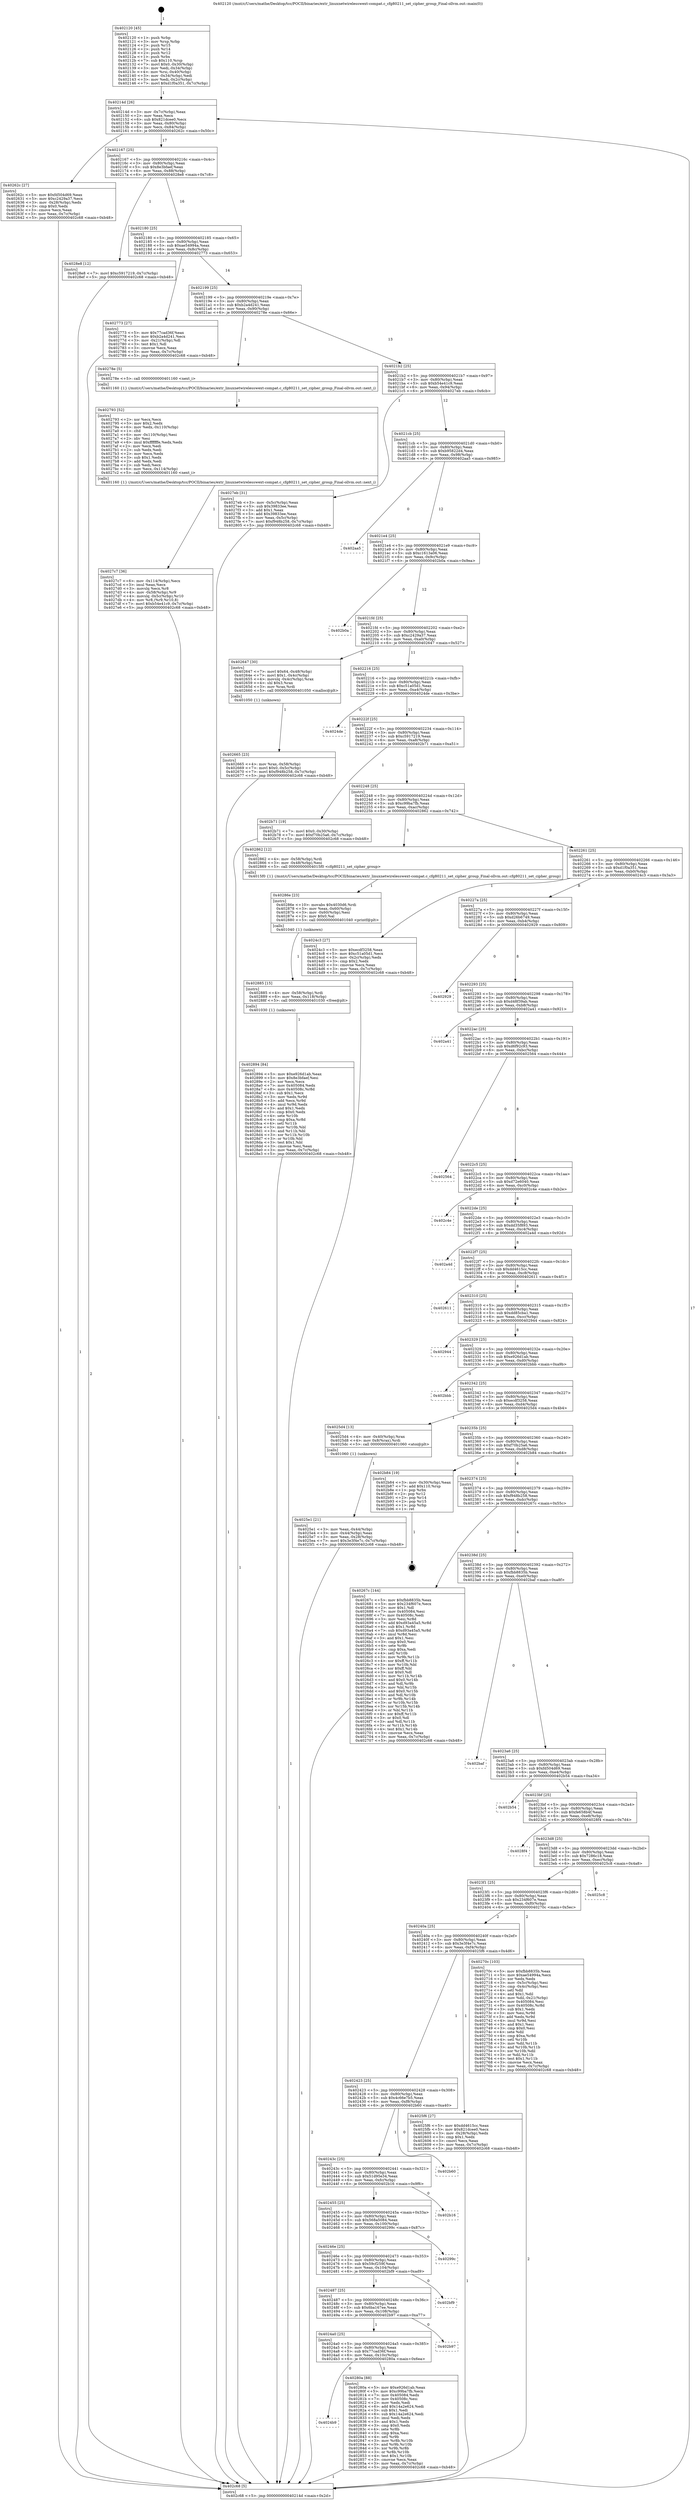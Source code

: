 digraph "0x402120" {
  label = "0x402120 (/mnt/c/Users/mathe/Desktop/tcc/POCII/binaries/extr_linuxnetwirelesswext-compat.c_cfg80211_set_cipher_group_Final-ollvm.out::main(0))"
  labelloc = "t"
  node[shape=record]

  Entry [label="",width=0.3,height=0.3,shape=circle,fillcolor=black,style=filled]
  "0x40214d" [label="{
     0x40214d [26]\l
     | [instrs]\l
     &nbsp;&nbsp;0x40214d \<+3\>: mov -0x7c(%rbp),%eax\l
     &nbsp;&nbsp;0x402150 \<+2\>: mov %eax,%ecx\l
     &nbsp;&nbsp;0x402152 \<+6\>: sub $0x821dcee0,%ecx\l
     &nbsp;&nbsp;0x402158 \<+3\>: mov %eax,-0x80(%rbp)\l
     &nbsp;&nbsp;0x40215b \<+6\>: mov %ecx,-0x84(%rbp)\l
     &nbsp;&nbsp;0x402161 \<+6\>: je 000000000040262c \<main+0x50c\>\l
  }"]
  "0x40262c" [label="{
     0x40262c [27]\l
     | [instrs]\l
     &nbsp;&nbsp;0x40262c \<+5\>: mov $0xfd504d69,%eax\l
     &nbsp;&nbsp;0x402631 \<+5\>: mov $0xc2429a37,%ecx\l
     &nbsp;&nbsp;0x402636 \<+3\>: mov -0x28(%rbp),%edx\l
     &nbsp;&nbsp;0x402639 \<+3\>: cmp $0x0,%edx\l
     &nbsp;&nbsp;0x40263c \<+3\>: cmove %ecx,%eax\l
     &nbsp;&nbsp;0x40263f \<+3\>: mov %eax,-0x7c(%rbp)\l
     &nbsp;&nbsp;0x402642 \<+5\>: jmp 0000000000402c68 \<main+0xb48\>\l
  }"]
  "0x402167" [label="{
     0x402167 [25]\l
     | [instrs]\l
     &nbsp;&nbsp;0x402167 \<+5\>: jmp 000000000040216c \<main+0x4c\>\l
     &nbsp;&nbsp;0x40216c \<+3\>: mov -0x80(%rbp),%eax\l
     &nbsp;&nbsp;0x40216f \<+5\>: sub $0x8e3bfaef,%eax\l
     &nbsp;&nbsp;0x402174 \<+6\>: mov %eax,-0x88(%rbp)\l
     &nbsp;&nbsp;0x40217a \<+6\>: je 00000000004028e8 \<main+0x7c8\>\l
  }"]
  Exit [label="",width=0.3,height=0.3,shape=circle,fillcolor=black,style=filled,peripheries=2]
  "0x4028e8" [label="{
     0x4028e8 [12]\l
     | [instrs]\l
     &nbsp;&nbsp;0x4028e8 \<+7\>: movl $0xc5917219,-0x7c(%rbp)\l
     &nbsp;&nbsp;0x4028ef \<+5\>: jmp 0000000000402c68 \<main+0xb48\>\l
  }"]
  "0x402180" [label="{
     0x402180 [25]\l
     | [instrs]\l
     &nbsp;&nbsp;0x402180 \<+5\>: jmp 0000000000402185 \<main+0x65\>\l
     &nbsp;&nbsp;0x402185 \<+3\>: mov -0x80(%rbp),%eax\l
     &nbsp;&nbsp;0x402188 \<+5\>: sub $0xae54994a,%eax\l
     &nbsp;&nbsp;0x40218d \<+6\>: mov %eax,-0x8c(%rbp)\l
     &nbsp;&nbsp;0x402193 \<+6\>: je 0000000000402773 \<main+0x653\>\l
  }"]
  "0x402894" [label="{
     0x402894 [84]\l
     | [instrs]\l
     &nbsp;&nbsp;0x402894 \<+5\>: mov $0xe926d1ab,%eax\l
     &nbsp;&nbsp;0x402899 \<+5\>: mov $0x8e3bfaef,%esi\l
     &nbsp;&nbsp;0x40289e \<+2\>: xor %ecx,%ecx\l
     &nbsp;&nbsp;0x4028a0 \<+7\>: mov 0x405084,%edx\l
     &nbsp;&nbsp;0x4028a7 \<+8\>: mov 0x40508c,%r8d\l
     &nbsp;&nbsp;0x4028af \<+3\>: sub $0x1,%ecx\l
     &nbsp;&nbsp;0x4028b2 \<+3\>: mov %edx,%r9d\l
     &nbsp;&nbsp;0x4028b5 \<+3\>: add %ecx,%r9d\l
     &nbsp;&nbsp;0x4028b8 \<+4\>: imul %r9d,%edx\l
     &nbsp;&nbsp;0x4028bc \<+3\>: and $0x1,%edx\l
     &nbsp;&nbsp;0x4028bf \<+3\>: cmp $0x0,%edx\l
     &nbsp;&nbsp;0x4028c2 \<+4\>: sete %r10b\l
     &nbsp;&nbsp;0x4028c6 \<+4\>: cmp $0xa,%r8d\l
     &nbsp;&nbsp;0x4028ca \<+4\>: setl %r11b\l
     &nbsp;&nbsp;0x4028ce \<+3\>: mov %r10b,%bl\l
     &nbsp;&nbsp;0x4028d1 \<+3\>: and %r11b,%bl\l
     &nbsp;&nbsp;0x4028d4 \<+3\>: xor %r11b,%r10b\l
     &nbsp;&nbsp;0x4028d7 \<+3\>: or %r10b,%bl\l
     &nbsp;&nbsp;0x4028da \<+3\>: test $0x1,%bl\l
     &nbsp;&nbsp;0x4028dd \<+3\>: cmovne %esi,%eax\l
     &nbsp;&nbsp;0x4028e0 \<+3\>: mov %eax,-0x7c(%rbp)\l
     &nbsp;&nbsp;0x4028e3 \<+5\>: jmp 0000000000402c68 \<main+0xb48\>\l
  }"]
  "0x402773" [label="{
     0x402773 [27]\l
     | [instrs]\l
     &nbsp;&nbsp;0x402773 \<+5\>: mov $0x77cad36f,%eax\l
     &nbsp;&nbsp;0x402778 \<+5\>: mov $0xb2a4d241,%ecx\l
     &nbsp;&nbsp;0x40277d \<+3\>: mov -0x21(%rbp),%dl\l
     &nbsp;&nbsp;0x402780 \<+3\>: test $0x1,%dl\l
     &nbsp;&nbsp;0x402783 \<+3\>: cmovne %ecx,%eax\l
     &nbsp;&nbsp;0x402786 \<+3\>: mov %eax,-0x7c(%rbp)\l
     &nbsp;&nbsp;0x402789 \<+5\>: jmp 0000000000402c68 \<main+0xb48\>\l
  }"]
  "0x402199" [label="{
     0x402199 [25]\l
     | [instrs]\l
     &nbsp;&nbsp;0x402199 \<+5\>: jmp 000000000040219e \<main+0x7e\>\l
     &nbsp;&nbsp;0x40219e \<+3\>: mov -0x80(%rbp),%eax\l
     &nbsp;&nbsp;0x4021a1 \<+5\>: sub $0xb2a4d241,%eax\l
     &nbsp;&nbsp;0x4021a6 \<+6\>: mov %eax,-0x90(%rbp)\l
     &nbsp;&nbsp;0x4021ac \<+6\>: je 000000000040278e \<main+0x66e\>\l
  }"]
  "0x402885" [label="{
     0x402885 [15]\l
     | [instrs]\l
     &nbsp;&nbsp;0x402885 \<+4\>: mov -0x58(%rbp),%rdi\l
     &nbsp;&nbsp;0x402889 \<+6\>: mov %eax,-0x118(%rbp)\l
     &nbsp;&nbsp;0x40288f \<+5\>: call 0000000000401030 \<free@plt\>\l
     | [calls]\l
     &nbsp;&nbsp;0x401030 \{1\} (unknown)\l
  }"]
  "0x40278e" [label="{
     0x40278e [5]\l
     | [instrs]\l
     &nbsp;&nbsp;0x40278e \<+5\>: call 0000000000401160 \<next_i\>\l
     | [calls]\l
     &nbsp;&nbsp;0x401160 \{1\} (/mnt/c/Users/mathe/Desktop/tcc/POCII/binaries/extr_linuxnetwirelesswext-compat.c_cfg80211_set_cipher_group_Final-ollvm.out::next_i)\l
  }"]
  "0x4021b2" [label="{
     0x4021b2 [25]\l
     | [instrs]\l
     &nbsp;&nbsp;0x4021b2 \<+5\>: jmp 00000000004021b7 \<main+0x97\>\l
     &nbsp;&nbsp;0x4021b7 \<+3\>: mov -0x80(%rbp),%eax\l
     &nbsp;&nbsp;0x4021ba \<+5\>: sub $0xb54e41c9,%eax\l
     &nbsp;&nbsp;0x4021bf \<+6\>: mov %eax,-0x94(%rbp)\l
     &nbsp;&nbsp;0x4021c5 \<+6\>: je 00000000004027eb \<main+0x6cb\>\l
  }"]
  "0x40286e" [label="{
     0x40286e [23]\l
     | [instrs]\l
     &nbsp;&nbsp;0x40286e \<+10\>: movabs $0x4030d6,%rdi\l
     &nbsp;&nbsp;0x402878 \<+3\>: mov %eax,-0x60(%rbp)\l
     &nbsp;&nbsp;0x40287b \<+3\>: mov -0x60(%rbp),%esi\l
     &nbsp;&nbsp;0x40287e \<+2\>: mov $0x0,%al\l
     &nbsp;&nbsp;0x402880 \<+5\>: call 0000000000401040 \<printf@plt\>\l
     | [calls]\l
     &nbsp;&nbsp;0x401040 \{1\} (unknown)\l
  }"]
  "0x4027eb" [label="{
     0x4027eb [31]\l
     | [instrs]\l
     &nbsp;&nbsp;0x4027eb \<+3\>: mov -0x5c(%rbp),%eax\l
     &nbsp;&nbsp;0x4027ee \<+5\>: sub $0x39833ee,%eax\l
     &nbsp;&nbsp;0x4027f3 \<+3\>: add $0x1,%eax\l
     &nbsp;&nbsp;0x4027f6 \<+5\>: add $0x39833ee,%eax\l
     &nbsp;&nbsp;0x4027fb \<+3\>: mov %eax,-0x5c(%rbp)\l
     &nbsp;&nbsp;0x4027fe \<+7\>: movl $0xf948b258,-0x7c(%rbp)\l
     &nbsp;&nbsp;0x402805 \<+5\>: jmp 0000000000402c68 \<main+0xb48\>\l
  }"]
  "0x4021cb" [label="{
     0x4021cb [25]\l
     | [instrs]\l
     &nbsp;&nbsp;0x4021cb \<+5\>: jmp 00000000004021d0 \<main+0xb0\>\l
     &nbsp;&nbsp;0x4021d0 \<+3\>: mov -0x80(%rbp),%eax\l
     &nbsp;&nbsp;0x4021d3 \<+5\>: sub $0xb95822d4,%eax\l
     &nbsp;&nbsp;0x4021d8 \<+6\>: mov %eax,-0x98(%rbp)\l
     &nbsp;&nbsp;0x4021de \<+6\>: je 0000000000402aa5 \<main+0x985\>\l
  }"]
  "0x4024b9" [label="{
     0x4024b9\l
  }", style=dashed]
  "0x402aa5" [label="{
     0x402aa5\l
  }", style=dashed]
  "0x4021e4" [label="{
     0x4021e4 [25]\l
     | [instrs]\l
     &nbsp;&nbsp;0x4021e4 \<+5\>: jmp 00000000004021e9 \<main+0xc9\>\l
     &nbsp;&nbsp;0x4021e9 \<+3\>: mov -0x80(%rbp),%eax\l
     &nbsp;&nbsp;0x4021ec \<+5\>: sub $0xc1613a06,%eax\l
     &nbsp;&nbsp;0x4021f1 \<+6\>: mov %eax,-0x9c(%rbp)\l
     &nbsp;&nbsp;0x4021f7 \<+6\>: je 0000000000402b0a \<main+0x9ea\>\l
  }"]
  "0x40280a" [label="{
     0x40280a [88]\l
     | [instrs]\l
     &nbsp;&nbsp;0x40280a \<+5\>: mov $0xe926d1ab,%eax\l
     &nbsp;&nbsp;0x40280f \<+5\>: mov $0xc99ba7fb,%ecx\l
     &nbsp;&nbsp;0x402814 \<+7\>: mov 0x405084,%edx\l
     &nbsp;&nbsp;0x40281b \<+7\>: mov 0x40508c,%esi\l
     &nbsp;&nbsp;0x402822 \<+2\>: mov %edx,%edi\l
     &nbsp;&nbsp;0x402824 \<+6\>: add $0x14a2e624,%edi\l
     &nbsp;&nbsp;0x40282a \<+3\>: sub $0x1,%edi\l
     &nbsp;&nbsp;0x40282d \<+6\>: sub $0x14a2e624,%edi\l
     &nbsp;&nbsp;0x402833 \<+3\>: imul %edi,%edx\l
     &nbsp;&nbsp;0x402836 \<+3\>: and $0x1,%edx\l
     &nbsp;&nbsp;0x402839 \<+3\>: cmp $0x0,%edx\l
     &nbsp;&nbsp;0x40283c \<+4\>: sete %r8b\l
     &nbsp;&nbsp;0x402840 \<+3\>: cmp $0xa,%esi\l
     &nbsp;&nbsp;0x402843 \<+4\>: setl %r9b\l
     &nbsp;&nbsp;0x402847 \<+3\>: mov %r8b,%r10b\l
     &nbsp;&nbsp;0x40284a \<+3\>: and %r9b,%r10b\l
     &nbsp;&nbsp;0x40284d \<+3\>: xor %r9b,%r8b\l
     &nbsp;&nbsp;0x402850 \<+3\>: or %r8b,%r10b\l
     &nbsp;&nbsp;0x402853 \<+4\>: test $0x1,%r10b\l
     &nbsp;&nbsp;0x402857 \<+3\>: cmovne %ecx,%eax\l
     &nbsp;&nbsp;0x40285a \<+3\>: mov %eax,-0x7c(%rbp)\l
     &nbsp;&nbsp;0x40285d \<+5\>: jmp 0000000000402c68 \<main+0xb48\>\l
  }"]
  "0x402b0a" [label="{
     0x402b0a\l
  }", style=dashed]
  "0x4021fd" [label="{
     0x4021fd [25]\l
     | [instrs]\l
     &nbsp;&nbsp;0x4021fd \<+5\>: jmp 0000000000402202 \<main+0xe2\>\l
     &nbsp;&nbsp;0x402202 \<+3\>: mov -0x80(%rbp),%eax\l
     &nbsp;&nbsp;0x402205 \<+5\>: sub $0xc2429a37,%eax\l
     &nbsp;&nbsp;0x40220a \<+6\>: mov %eax,-0xa0(%rbp)\l
     &nbsp;&nbsp;0x402210 \<+6\>: je 0000000000402647 \<main+0x527\>\l
  }"]
  "0x4024a0" [label="{
     0x4024a0 [25]\l
     | [instrs]\l
     &nbsp;&nbsp;0x4024a0 \<+5\>: jmp 00000000004024a5 \<main+0x385\>\l
     &nbsp;&nbsp;0x4024a5 \<+3\>: mov -0x80(%rbp),%eax\l
     &nbsp;&nbsp;0x4024a8 \<+5\>: sub $0x77cad36f,%eax\l
     &nbsp;&nbsp;0x4024ad \<+6\>: mov %eax,-0x10c(%rbp)\l
     &nbsp;&nbsp;0x4024b3 \<+6\>: je 000000000040280a \<main+0x6ea\>\l
  }"]
  "0x402647" [label="{
     0x402647 [30]\l
     | [instrs]\l
     &nbsp;&nbsp;0x402647 \<+7\>: movl $0x64,-0x48(%rbp)\l
     &nbsp;&nbsp;0x40264e \<+7\>: movl $0x1,-0x4c(%rbp)\l
     &nbsp;&nbsp;0x402655 \<+4\>: movslq -0x4c(%rbp),%rax\l
     &nbsp;&nbsp;0x402659 \<+4\>: shl $0x3,%rax\l
     &nbsp;&nbsp;0x40265d \<+3\>: mov %rax,%rdi\l
     &nbsp;&nbsp;0x402660 \<+5\>: call 0000000000401050 \<malloc@plt\>\l
     | [calls]\l
     &nbsp;&nbsp;0x401050 \{1\} (unknown)\l
  }"]
  "0x402216" [label="{
     0x402216 [25]\l
     | [instrs]\l
     &nbsp;&nbsp;0x402216 \<+5\>: jmp 000000000040221b \<main+0xfb\>\l
     &nbsp;&nbsp;0x40221b \<+3\>: mov -0x80(%rbp),%eax\l
     &nbsp;&nbsp;0x40221e \<+5\>: sub $0xc51a05d1,%eax\l
     &nbsp;&nbsp;0x402223 \<+6\>: mov %eax,-0xa4(%rbp)\l
     &nbsp;&nbsp;0x402229 \<+6\>: je 00000000004024de \<main+0x3be\>\l
  }"]
  "0x402b97" [label="{
     0x402b97\l
  }", style=dashed]
  "0x4024de" [label="{
     0x4024de\l
  }", style=dashed]
  "0x40222f" [label="{
     0x40222f [25]\l
     | [instrs]\l
     &nbsp;&nbsp;0x40222f \<+5\>: jmp 0000000000402234 \<main+0x114\>\l
     &nbsp;&nbsp;0x402234 \<+3\>: mov -0x80(%rbp),%eax\l
     &nbsp;&nbsp;0x402237 \<+5\>: sub $0xc5917219,%eax\l
     &nbsp;&nbsp;0x40223c \<+6\>: mov %eax,-0xa8(%rbp)\l
     &nbsp;&nbsp;0x402242 \<+6\>: je 0000000000402b71 \<main+0xa51\>\l
  }"]
  "0x402487" [label="{
     0x402487 [25]\l
     | [instrs]\l
     &nbsp;&nbsp;0x402487 \<+5\>: jmp 000000000040248c \<main+0x36c\>\l
     &nbsp;&nbsp;0x40248c \<+3\>: mov -0x80(%rbp),%eax\l
     &nbsp;&nbsp;0x40248f \<+5\>: sub $0x6ba167ee,%eax\l
     &nbsp;&nbsp;0x402494 \<+6\>: mov %eax,-0x108(%rbp)\l
     &nbsp;&nbsp;0x40249a \<+6\>: je 0000000000402b97 \<main+0xa77\>\l
  }"]
  "0x402b71" [label="{
     0x402b71 [19]\l
     | [instrs]\l
     &nbsp;&nbsp;0x402b71 \<+7\>: movl $0x0,-0x30(%rbp)\l
     &nbsp;&nbsp;0x402b78 \<+7\>: movl $0xf70b25a6,-0x7c(%rbp)\l
     &nbsp;&nbsp;0x402b7f \<+5\>: jmp 0000000000402c68 \<main+0xb48\>\l
  }"]
  "0x402248" [label="{
     0x402248 [25]\l
     | [instrs]\l
     &nbsp;&nbsp;0x402248 \<+5\>: jmp 000000000040224d \<main+0x12d\>\l
     &nbsp;&nbsp;0x40224d \<+3\>: mov -0x80(%rbp),%eax\l
     &nbsp;&nbsp;0x402250 \<+5\>: sub $0xc99ba7fb,%eax\l
     &nbsp;&nbsp;0x402255 \<+6\>: mov %eax,-0xac(%rbp)\l
     &nbsp;&nbsp;0x40225b \<+6\>: je 0000000000402862 \<main+0x742\>\l
  }"]
  "0x402bf9" [label="{
     0x402bf9\l
  }", style=dashed]
  "0x402862" [label="{
     0x402862 [12]\l
     | [instrs]\l
     &nbsp;&nbsp;0x402862 \<+4\>: mov -0x58(%rbp),%rdi\l
     &nbsp;&nbsp;0x402866 \<+3\>: mov -0x48(%rbp),%esi\l
     &nbsp;&nbsp;0x402869 \<+5\>: call 00000000004015f0 \<cfg80211_set_cipher_group\>\l
     | [calls]\l
     &nbsp;&nbsp;0x4015f0 \{1\} (/mnt/c/Users/mathe/Desktop/tcc/POCII/binaries/extr_linuxnetwirelesswext-compat.c_cfg80211_set_cipher_group_Final-ollvm.out::cfg80211_set_cipher_group)\l
  }"]
  "0x402261" [label="{
     0x402261 [25]\l
     | [instrs]\l
     &nbsp;&nbsp;0x402261 \<+5\>: jmp 0000000000402266 \<main+0x146\>\l
     &nbsp;&nbsp;0x402266 \<+3\>: mov -0x80(%rbp),%eax\l
     &nbsp;&nbsp;0x402269 \<+5\>: sub $0xd1f0a351,%eax\l
     &nbsp;&nbsp;0x40226e \<+6\>: mov %eax,-0xb0(%rbp)\l
     &nbsp;&nbsp;0x402274 \<+6\>: je 00000000004024c3 \<main+0x3a3\>\l
  }"]
  "0x40246e" [label="{
     0x40246e [25]\l
     | [instrs]\l
     &nbsp;&nbsp;0x40246e \<+5\>: jmp 0000000000402473 \<main+0x353\>\l
     &nbsp;&nbsp;0x402473 \<+3\>: mov -0x80(%rbp),%eax\l
     &nbsp;&nbsp;0x402476 \<+5\>: sub $0x59cf259f,%eax\l
     &nbsp;&nbsp;0x40247b \<+6\>: mov %eax,-0x104(%rbp)\l
     &nbsp;&nbsp;0x402481 \<+6\>: je 0000000000402bf9 \<main+0xad9\>\l
  }"]
  "0x4024c3" [label="{
     0x4024c3 [27]\l
     | [instrs]\l
     &nbsp;&nbsp;0x4024c3 \<+5\>: mov $0xecdf3258,%eax\l
     &nbsp;&nbsp;0x4024c8 \<+5\>: mov $0xc51a05d1,%ecx\l
     &nbsp;&nbsp;0x4024cd \<+3\>: mov -0x2c(%rbp),%edx\l
     &nbsp;&nbsp;0x4024d0 \<+3\>: cmp $0x2,%edx\l
     &nbsp;&nbsp;0x4024d3 \<+3\>: cmovne %ecx,%eax\l
     &nbsp;&nbsp;0x4024d6 \<+3\>: mov %eax,-0x7c(%rbp)\l
     &nbsp;&nbsp;0x4024d9 \<+5\>: jmp 0000000000402c68 \<main+0xb48\>\l
  }"]
  "0x40227a" [label="{
     0x40227a [25]\l
     | [instrs]\l
     &nbsp;&nbsp;0x40227a \<+5\>: jmp 000000000040227f \<main+0x15f\>\l
     &nbsp;&nbsp;0x40227f \<+3\>: mov -0x80(%rbp),%eax\l
     &nbsp;&nbsp;0x402282 \<+5\>: sub $0xd26b6749,%eax\l
     &nbsp;&nbsp;0x402287 \<+6\>: mov %eax,-0xb4(%rbp)\l
     &nbsp;&nbsp;0x40228d \<+6\>: je 0000000000402929 \<main+0x809\>\l
  }"]
  "0x402c68" [label="{
     0x402c68 [5]\l
     | [instrs]\l
     &nbsp;&nbsp;0x402c68 \<+5\>: jmp 000000000040214d \<main+0x2d\>\l
  }"]
  "0x402120" [label="{
     0x402120 [45]\l
     | [instrs]\l
     &nbsp;&nbsp;0x402120 \<+1\>: push %rbp\l
     &nbsp;&nbsp;0x402121 \<+3\>: mov %rsp,%rbp\l
     &nbsp;&nbsp;0x402124 \<+2\>: push %r15\l
     &nbsp;&nbsp;0x402126 \<+2\>: push %r14\l
     &nbsp;&nbsp;0x402128 \<+2\>: push %r12\l
     &nbsp;&nbsp;0x40212a \<+1\>: push %rbx\l
     &nbsp;&nbsp;0x40212b \<+7\>: sub $0x110,%rsp\l
     &nbsp;&nbsp;0x402132 \<+7\>: movl $0x0,-0x30(%rbp)\l
     &nbsp;&nbsp;0x402139 \<+3\>: mov %edi,-0x34(%rbp)\l
     &nbsp;&nbsp;0x40213c \<+4\>: mov %rsi,-0x40(%rbp)\l
     &nbsp;&nbsp;0x402140 \<+3\>: mov -0x34(%rbp),%edi\l
     &nbsp;&nbsp;0x402143 \<+3\>: mov %edi,-0x2c(%rbp)\l
     &nbsp;&nbsp;0x402146 \<+7\>: movl $0xd1f0a351,-0x7c(%rbp)\l
  }"]
  "0x40299c" [label="{
     0x40299c\l
  }", style=dashed]
  "0x402929" [label="{
     0x402929\l
  }", style=dashed]
  "0x402293" [label="{
     0x402293 [25]\l
     | [instrs]\l
     &nbsp;&nbsp;0x402293 \<+5\>: jmp 0000000000402298 \<main+0x178\>\l
     &nbsp;&nbsp;0x402298 \<+3\>: mov -0x80(%rbp),%eax\l
     &nbsp;&nbsp;0x40229b \<+5\>: sub $0xd48f39ab,%eax\l
     &nbsp;&nbsp;0x4022a0 \<+6\>: mov %eax,-0xb8(%rbp)\l
     &nbsp;&nbsp;0x4022a6 \<+6\>: je 0000000000402a41 \<main+0x921\>\l
  }"]
  "0x402455" [label="{
     0x402455 [25]\l
     | [instrs]\l
     &nbsp;&nbsp;0x402455 \<+5\>: jmp 000000000040245a \<main+0x33a\>\l
     &nbsp;&nbsp;0x40245a \<+3\>: mov -0x80(%rbp),%eax\l
     &nbsp;&nbsp;0x40245d \<+5\>: sub $0x568a5084,%eax\l
     &nbsp;&nbsp;0x402462 \<+6\>: mov %eax,-0x100(%rbp)\l
     &nbsp;&nbsp;0x402468 \<+6\>: je 000000000040299c \<main+0x87c\>\l
  }"]
  "0x402a41" [label="{
     0x402a41\l
  }", style=dashed]
  "0x4022ac" [label="{
     0x4022ac [25]\l
     | [instrs]\l
     &nbsp;&nbsp;0x4022ac \<+5\>: jmp 00000000004022b1 \<main+0x191\>\l
     &nbsp;&nbsp;0x4022b1 \<+3\>: mov -0x80(%rbp),%eax\l
     &nbsp;&nbsp;0x4022b4 \<+5\>: sub $0xd6f92c93,%eax\l
     &nbsp;&nbsp;0x4022b9 \<+6\>: mov %eax,-0xbc(%rbp)\l
     &nbsp;&nbsp;0x4022bf \<+6\>: je 0000000000402564 \<main+0x444\>\l
  }"]
  "0x402b16" [label="{
     0x402b16\l
  }", style=dashed]
  "0x402564" [label="{
     0x402564\l
  }", style=dashed]
  "0x4022c5" [label="{
     0x4022c5 [25]\l
     | [instrs]\l
     &nbsp;&nbsp;0x4022c5 \<+5\>: jmp 00000000004022ca \<main+0x1aa\>\l
     &nbsp;&nbsp;0x4022ca \<+3\>: mov -0x80(%rbp),%eax\l
     &nbsp;&nbsp;0x4022cd \<+5\>: sub $0xd72e6040,%eax\l
     &nbsp;&nbsp;0x4022d2 \<+6\>: mov %eax,-0xc0(%rbp)\l
     &nbsp;&nbsp;0x4022d8 \<+6\>: je 0000000000402c4e \<main+0xb2e\>\l
  }"]
  "0x40243c" [label="{
     0x40243c [25]\l
     | [instrs]\l
     &nbsp;&nbsp;0x40243c \<+5\>: jmp 0000000000402441 \<main+0x321\>\l
     &nbsp;&nbsp;0x402441 \<+3\>: mov -0x80(%rbp),%eax\l
     &nbsp;&nbsp;0x402444 \<+5\>: sub $0x51d95e34,%eax\l
     &nbsp;&nbsp;0x402449 \<+6\>: mov %eax,-0xfc(%rbp)\l
     &nbsp;&nbsp;0x40244f \<+6\>: je 0000000000402b16 \<main+0x9f6\>\l
  }"]
  "0x402c4e" [label="{
     0x402c4e\l
  }", style=dashed]
  "0x4022de" [label="{
     0x4022de [25]\l
     | [instrs]\l
     &nbsp;&nbsp;0x4022de \<+5\>: jmp 00000000004022e3 \<main+0x1c3\>\l
     &nbsp;&nbsp;0x4022e3 \<+3\>: mov -0x80(%rbp),%eax\l
     &nbsp;&nbsp;0x4022e6 \<+5\>: sub $0xdd35f893,%eax\l
     &nbsp;&nbsp;0x4022eb \<+6\>: mov %eax,-0xc4(%rbp)\l
     &nbsp;&nbsp;0x4022f1 \<+6\>: je 0000000000402a4d \<main+0x92d\>\l
  }"]
  "0x402b60" [label="{
     0x402b60\l
  }", style=dashed]
  "0x402a4d" [label="{
     0x402a4d\l
  }", style=dashed]
  "0x4022f7" [label="{
     0x4022f7 [25]\l
     | [instrs]\l
     &nbsp;&nbsp;0x4022f7 \<+5\>: jmp 00000000004022fc \<main+0x1dc\>\l
     &nbsp;&nbsp;0x4022fc \<+3\>: mov -0x80(%rbp),%eax\l
     &nbsp;&nbsp;0x4022ff \<+5\>: sub $0xdd4615cc,%eax\l
     &nbsp;&nbsp;0x402304 \<+6\>: mov %eax,-0xc8(%rbp)\l
     &nbsp;&nbsp;0x40230a \<+6\>: je 0000000000402611 \<main+0x4f1\>\l
  }"]
  "0x4027c7" [label="{
     0x4027c7 [36]\l
     | [instrs]\l
     &nbsp;&nbsp;0x4027c7 \<+6\>: mov -0x114(%rbp),%ecx\l
     &nbsp;&nbsp;0x4027cd \<+3\>: imul %eax,%ecx\l
     &nbsp;&nbsp;0x4027d0 \<+3\>: movslq %ecx,%r8\l
     &nbsp;&nbsp;0x4027d3 \<+4\>: mov -0x58(%rbp),%r9\l
     &nbsp;&nbsp;0x4027d7 \<+4\>: movslq -0x5c(%rbp),%r10\l
     &nbsp;&nbsp;0x4027db \<+4\>: mov %r8,(%r9,%r10,8)\l
     &nbsp;&nbsp;0x4027df \<+7\>: movl $0xb54e41c9,-0x7c(%rbp)\l
     &nbsp;&nbsp;0x4027e6 \<+5\>: jmp 0000000000402c68 \<main+0xb48\>\l
  }"]
  "0x402611" [label="{
     0x402611\l
  }", style=dashed]
  "0x402310" [label="{
     0x402310 [25]\l
     | [instrs]\l
     &nbsp;&nbsp;0x402310 \<+5\>: jmp 0000000000402315 \<main+0x1f5\>\l
     &nbsp;&nbsp;0x402315 \<+3\>: mov -0x80(%rbp),%eax\l
     &nbsp;&nbsp;0x402318 \<+5\>: sub $0xdd85cba1,%eax\l
     &nbsp;&nbsp;0x40231d \<+6\>: mov %eax,-0xcc(%rbp)\l
     &nbsp;&nbsp;0x402323 \<+6\>: je 0000000000402944 \<main+0x824\>\l
  }"]
  "0x402793" [label="{
     0x402793 [52]\l
     | [instrs]\l
     &nbsp;&nbsp;0x402793 \<+2\>: xor %ecx,%ecx\l
     &nbsp;&nbsp;0x402795 \<+5\>: mov $0x2,%edx\l
     &nbsp;&nbsp;0x40279a \<+6\>: mov %edx,-0x110(%rbp)\l
     &nbsp;&nbsp;0x4027a0 \<+1\>: cltd\l
     &nbsp;&nbsp;0x4027a1 \<+6\>: mov -0x110(%rbp),%esi\l
     &nbsp;&nbsp;0x4027a7 \<+2\>: idiv %esi\l
     &nbsp;&nbsp;0x4027a9 \<+6\>: imul $0xfffffffe,%edx,%edx\l
     &nbsp;&nbsp;0x4027af \<+2\>: mov %ecx,%edi\l
     &nbsp;&nbsp;0x4027b1 \<+2\>: sub %edx,%edi\l
     &nbsp;&nbsp;0x4027b3 \<+2\>: mov %ecx,%edx\l
     &nbsp;&nbsp;0x4027b5 \<+3\>: sub $0x1,%edx\l
     &nbsp;&nbsp;0x4027b8 \<+2\>: add %edx,%edi\l
     &nbsp;&nbsp;0x4027ba \<+2\>: sub %edi,%ecx\l
     &nbsp;&nbsp;0x4027bc \<+6\>: mov %ecx,-0x114(%rbp)\l
     &nbsp;&nbsp;0x4027c2 \<+5\>: call 0000000000401160 \<next_i\>\l
     | [calls]\l
     &nbsp;&nbsp;0x401160 \{1\} (/mnt/c/Users/mathe/Desktop/tcc/POCII/binaries/extr_linuxnetwirelesswext-compat.c_cfg80211_set_cipher_group_Final-ollvm.out::next_i)\l
  }"]
  "0x402944" [label="{
     0x402944\l
  }", style=dashed]
  "0x402329" [label="{
     0x402329 [25]\l
     | [instrs]\l
     &nbsp;&nbsp;0x402329 \<+5\>: jmp 000000000040232e \<main+0x20e\>\l
     &nbsp;&nbsp;0x40232e \<+3\>: mov -0x80(%rbp),%eax\l
     &nbsp;&nbsp;0x402331 \<+5\>: sub $0xe926d1ab,%eax\l
     &nbsp;&nbsp;0x402336 \<+6\>: mov %eax,-0xd0(%rbp)\l
     &nbsp;&nbsp;0x40233c \<+6\>: je 0000000000402bbb \<main+0xa9b\>\l
  }"]
  "0x402665" [label="{
     0x402665 [23]\l
     | [instrs]\l
     &nbsp;&nbsp;0x402665 \<+4\>: mov %rax,-0x58(%rbp)\l
     &nbsp;&nbsp;0x402669 \<+7\>: movl $0x0,-0x5c(%rbp)\l
     &nbsp;&nbsp;0x402670 \<+7\>: movl $0xf948b258,-0x7c(%rbp)\l
     &nbsp;&nbsp;0x402677 \<+5\>: jmp 0000000000402c68 \<main+0xb48\>\l
  }"]
  "0x402bbb" [label="{
     0x402bbb\l
  }", style=dashed]
  "0x402342" [label="{
     0x402342 [25]\l
     | [instrs]\l
     &nbsp;&nbsp;0x402342 \<+5\>: jmp 0000000000402347 \<main+0x227\>\l
     &nbsp;&nbsp;0x402347 \<+3\>: mov -0x80(%rbp),%eax\l
     &nbsp;&nbsp;0x40234a \<+5\>: sub $0xecdf3258,%eax\l
     &nbsp;&nbsp;0x40234f \<+6\>: mov %eax,-0xd4(%rbp)\l
     &nbsp;&nbsp;0x402355 \<+6\>: je 00000000004025d4 \<main+0x4b4\>\l
  }"]
  "0x402423" [label="{
     0x402423 [25]\l
     | [instrs]\l
     &nbsp;&nbsp;0x402423 \<+5\>: jmp 0000000000402428 \<main+0x308\>\l
     &nbsp;&nbsp;0x402428 \<+3\>: mov -0x80(%rbp),%eax\l
     &nbsp;&nbsp;0x40242b \<+5\>: sub $0x4c66e7b5,%eax\l
     &nbsp;&nbsp;0x402430 \<+6\>: mov %eax,-0xf8(%rbp)\l
     &nbsp;&nbsp;0x402436 \<+6\>: je 0000000000402b60 \<main+0xa40\>\l
  }"]
  "0x4025d4" [label="{
     0x4025d4 [13]\l
     | [instrs]\l
     &nbsp;&nbsp;0x4025d4 \<+4\>: mov -0x40(%rbp),%rax\l
     &nbsp;&nbsp;0x4025d8 \<+4\>: mov 0x8(%rax),%rdi\l
     &nbsp;&nbsp;0x4025dc \<+5\>: call 0000000000401060 \<atoi@plt\>\l
     | [calls]\l
     &nbsp;&nbsp;0x401060 \{1\} (unknown)\l
  }"]
  "0x40235b" [label="{
     0x40235b [25]\l
     | [instrs]\l
     &nbsp;&nbsp;0x40235b \<+5\>: jmp 0000000000402360 \<main+0x240\>\l
     &nbsp;&nbsp;0x402360 \<+3\>: mov -0x80(%rbp),%eax\l
     &nbsp;&nbsp;0x402363 \<+5\>: sub $0xf70b25a6,%eax\l
     &nbsp;&nbsp;0x402368 \<+6\>: mov %eax,-0xd8(%rbp)\l
     &nbsp;&nbsp;0x40236e \<+6\>: je 0000000000402b84 \<main+0xa64\>\l
  }"]
  "0x4025e1" [label="{
     0x4025e1 [21]\l
     | [instrs]\l
     &nbsp;&nbsp;0x4025e1 \<+3\>: mov %eax,-0x44(%rbp)\l
     &nbsp;&nbsp;0x4025e4 \<+3\>: mov -0x44(%rbp),%eax\l
     &nbsp;&nbsp;0x4025e7 \<+3\>: mov %eax,-0x28(%rbp)\l
     &nbsp;&nbsp;0x4025ea \<+7\>: movl $0x3e3f4e7c,-0x7c(%rbp)\l
     &nbsp;&nbsp;0x4025f1 \<+5\>: jmp 0000000000402c68 \<main+0xb48\>\l
  }"]
  "0x4025f6" [label="{
     0x4025f6 [27]\l
     | [instrs]\l
     &nbsp;&nbsp;0x4025f6 \<+5\>: mov $0xdd4615cc,%eax\l
     &nbsp;&nbsp;0x4025fb \<+5\>: mov $0x821dcee0,%ecx\l
     &nbsp;&nbsp;0x402600 \<+3\>: mov -0x28(%rbp),%edx\l
     &nbsp;&nbsp;0x402603 \<+3\>: cmp $0x1,%edx\l
     &nbsp;&nbsp;0x402606 \<+3\>: cmovl %ecx,%eax\l
     &nbsp;&nbsp;0x402609 \<+3\>: mov %eax,-0x7c(%rbp)\l
     &nbsp;&nbsp;0x40260c \<+5\>: jmp 0000000000402c68 \<main+0xb48\>\l
  }"]
  "0x402b84" [label="{
     0x402b84 [19]\l
     | [instrs]\l
     &nbsp;&nbsp;0x402b84 \<+3\>: mov -0x30(%rbp),%eax\l
     &nbsp;&nbsp;0x402b87 \<+7\>: add $0x110,%rsp\l
     &nbsp;&nbsp;0x402b8e \<+1\>: pop %rbx\l
     &nbsp;&nbsp;0x402b8f \<+2\>: pop %r12\l
     &nbsp;&nbsp;0x402b91 \<+2\>: pop %r14\l
     &nbsp;&nbsp;0x402b93 \<+2\>: pop %r15\l
     &nbsp;&nbsp;0x402b95 \<+1\>: pop %rbp\l
     &nbsp;&nbsp;0x402b96 \<+1\>: ret\l
  }"]
  "0x402374" [label="{
     0x402374 [25]\l
     | [instrs]\l
     &nbsp;&nbsp;0x402374 \<+5\>: jmp 0000000000402379 \<main+0x259\>\l
     &nbsp;&nbsp;0x402379 \<+3\>: mov -0x80(%rbp),%eax\l
     &nbsp;&nbsp;0x40237c \<+5\>: sub $0xf948b258,%eax\l
     &nbsp;&nbsp;0x402381 \<+6\>: mov %eax,-0xdc(%rbp)\l
     &nbsp;&nbsp;0x402387 \<+6\>: je 000000000040267c \<main+0x55c\>\l
  }"]
  "0x40240a" [label="{
     0x40240a [25]\l
     | [instrs]\l
     &nbsp;&nbsp;0x40240a \<+5\>: jmp 000000000040240f \<main+0x2ef\>\l
     &nbsp;&nbsp;0x40240f \<+3\>: mov -0x80(%rbp),%eax\l
     &nbsp;&nbsp;0x402412 \<+5\>: sub $0x3e3f4e7c,%eax\l
     &nbsp;&nbsp;0x402417 \<+6\>: mov %eax,-0xf4(%rbp)\l
     &nbsp;&nbsp;0x40241d \<+6\>: je 00000000004025f6 \<main+0x4d6\>\l
  }"]
  "0x40267c" [label="{
     0x40267c [144]\l
     | [instrs]\l
     &nbsp;&nbsp;0x40267c \<+5\>: mov $0xfbb8835b,%eax\l
     &nbsp;&nbsp;0x402681 \<+5\>: mov $0x234f607e,%ecx\l
     &nbsp;&nbsp;0x402686 \<+2\>: mov $0x1,%dl\l
     &nbsp;&nbsp;0x402688 \<+7\>: mov 0x405084,%esi\l
     &nbsp;&nbsp;0x40268f \<+7\>: mov 0x40508c,%edi\l
     &nbsp;&nbsp;0x402696 \<+3\>: mov %esi,%r8d\l
     &nbsp;&nbsp;0x402699 \<+7\>: add $0xd93a45a5,%r8d\l
     &nbsp;&nbsp;0x4026a0 \<+4\>: sub $0x1,%r8d\l
     &nbsp;&nbsp;0x4026a4 \<+7\>: sub $0xd93a45a5,%r8d\l
     &nbsp;&nbsp;0x4026ab \<+4\>: imul %r8d,%esi\l
     &nbsp;&nbsp;0x4026af \<+3\>: and $0x1,%esi\l
     &nbsp;&nbsp;0x4026b2 \<+3\>: cmp $0x0,%esi\l
     &nbsp;&nbsp;0x4026b5 \<+4\>: sete %r9b\l
     &nbsp;&nbsp;0x4026b9 \<+3\>: cmp $0xa,%edi\l
     &nbsp;&nbsp;0x4026bc \<+4\>: setl %r10b\l
     &nbsp;&nbsp;0x4026c0 \<+3\>: mov %r9b,%r11b\l
     &nbsp;&nbsp;0x4026c3 \<+4\>: xor $0xff,%r11b\l
     &nbsp;&nbsp;0x4026c7 \<+3\>: mov %r10b,%bl\l
     &nbsp;&nbsp;0x4026ca \<+3\>: xor $0xff,%bl\l
     &nbsp;&nbsp;0x4026cd \<+3\>: xor $0x0,%dl\l
     &nbsp;&nbsp;0x4026d0 \<+3\>: mov %r11b,%r14b\l
     &nbsp;&nbsp;0x4026d3 \<+4\>: and $0x0,%r14b\l
     &nbsp;&nbsp;0x4026d7 \<+3\>: and %dl,%r9b\l
     &nbsp;&nbsp;0x4026da \<+3\>: mov %bl,%r15b\l
     &nbsp;&nbsp;0x4026dd \<+4\>: and $0x0,%r15b\l
     &nbsp;&nbsp;0x4026e1 \<+3\>: and %dl,%r10b\l
     &nbsp;&nbsp;0x4026e4 \<+3\>: or %r9b,%r14b\l
     &nbsp;&nbsp;0x4026e7 \<+3\>: or %r10b,%r15b\l
     &nbsp;&nbsp;0x4026ea \<+3\>: xor %r15b,%r14b\l
     &nbsp;&nbsp;0x4026ed \<+3\>: or %bl,%r11b\l
     &nbsp;&nbsp;0x4026f0 \<+4\>: xor $0xff,%r11b\l
     &nbsp;&nbsp;0x4026f4 \<+3\>: or $0x0,%dl\l
     &nbsp;&nbsp;0x4026f7 \<+3\>: and %dl,%r11b\l
     &nbsp;&nbsp;0x4026fa \<+3\>: or %r11b,%r14b\l
     &nbsp;&nbsp;0x4026fd \<+4\>: test $0x1,%r14b\l
     &nbsp;&nbsp;0x402701 \<+3\>: cmovne %ecx,%eax\l
     &nbsp;&nbsp;0x402704 \<+3\>: mov %eax,-0x7c(%rbp)\l
     &nbsp;&nbsp;0x402707 \<+5\>: jmp 0000000000402c68 \<main+0xb48\>\l
  }"]
  "0x40238d" [label="{
     0x40238d [25]\l
     | [instrs]\l
     &nbsp;&nbsp;0x40238d \<+5\>: jmp 0000000000402392 \<main+0x272\>\l
     &nbsp;&nbsp;0x402392 \<+3\>: mov -0x80(%rbp),%eax\l
     &nbsp;&nbsp;0x402395 \<+5\>: sub $0xfbb8835b,%eax\l
     &nbsp;&nbsp;0x40239a \<+6\>: mov %eax,-0xe0(%rbp)\l
     &nbsp;&nbsp;0x4023a0 \<+6\>: je 0000000000402baf \<main+0xa8f\>\l
  }"]
  "0x40270c" [label="{
     0x40270c [103]\l
     | [instrs]\l
     &nbsp;&nbsp;0x40270c \<+5\>: mov $0xfbb8835b,%eax\l
     &nbsp;&nbsp;0x402711 \<+5\>: mov $0xae54994a,%ecx\l
     &nbsp;&nbsp;0x402716 \<+2\>: xor %edx,%edx\l
     &nbsp;&nbsp;0x402718 \<+3\>: mov -0x5c(%rbp),%esi\l
     &nbsp;&nbsp;0x40271b \<+3\>: cmp -0x4c(%rbp),%esi\l
     &nbsp;&nbsp;0x40271e \<+4\>: setl %dil\l
     &nbsp;&nbsp;0x402722 \<+4\>: and $0x1,%dil\l
     &nbsp;&nbsp;0x402726 \<+4\>: mov %dil,-0x21(%rbp)\l
     &nbsp;&nbsp;0x40272a \<+7\>: mov 0x405084,%esi\l
     &nbsp;&nbsp;0x402731 \<+8\>: mov 0x40508c,%r8d\l
     &nbsp;&nbsp;0x402739 \<+3\>: sub $0x1,%edx\l
     &nbsp;&nbsp;0x40273c \<+3\>: mov %esi,%r9d\l
     &nbsp;&nbsp;0x40273f \<+3\>: add %edx,%r9d\l
     &nbsp;&nbsp;0x402742 \<+4\>: imul %r9d,%esi\l
     &nbsp;&nbsp;0x402746 \<+3\>: and $0x1,%esi\l
     &nbsp;&nbsp;0x402749 \<+3\>: cmp $0x0,%esi\l
     &nbsp;&nbsp;0x40274c \<+4\>: sete %dil\l
     &nbsp;&nbsp;0x402750 \<+4\>: cmp $0xa,%r8d\l
     &nbsp;&nbsp;0x402754 \<+4\>: setl %r10b\l
     &nbsp;&nbsp;0x402758 \<+3\>: mov %dil,%r11b\l
     &nbsp;&nbsp;0x40275b \<+3\>: and %r10b,%r11b\l
     &nbsp;&nbsp;0x40275e \<+3\>: xor %r10b,%dil\l
     &nbsp;&nbsp;0x402761 \<+3\>: or %dil,%r11b\l
     &nbsp;&nbsp;0x402764 \<+4\>: test $0x1,%r11b\l
     &nbsp;&nbsp;0x402768 \<+3\>: cmovne %ecx,%eax\l
     &nbsp;&nbsp;0x40276b \<+3\>: mov %eax,-0x7c(%rbp)\l
     &nbsp;&nbsp;0x40276e \<+5\>: jmp 0000000000402c68 \<main+0xb48\>\l
  }"]
  "0x402baf" [label="{
     0x402baf\l
  }", style=dashed]
  "0x4023a6" [label="{
     0x4023a6 [25]\l
     | [instrs]\l
     &nbsp;&nbsp;0x4023a6 \<+5\>: jmp 00000000004023ab \<main+0x28b\>\l
     &nbsp;&nbsp;0x4023ab \<+3\>: mov -0x80(%rbp),%eax\l
     &nbsp;&nbsp;0x4023ae \<+5\>: sub $0xfd504d69,%eax\l
     &nbsp;&nbsp;0x4023b3 \<+6\>: mov %eax,-0xe4(%rbp)\l
     &nbsp;&nbsp;0x4023b9 \<+6\>: je 0000000000402b54 \<main+0xa34\>\l
  }"]
  "0x4023f1" [label="{
     0x4023f1 [25]\l
     | [instrs]\l
     &nbsp;&nbsp;0x4023f1 \<+5\>: jmp 00000000004023f6 \<main+0x2d6\>\l
     &nbsp;&nbsp;0x4023f6 \<+3\>: mov -0x80(%rbp),%eax\l
     &nbsp;&nbsp;0x4023f9 \<+5\>: sub $0x234f607e,%eax\l
     &nbsp;&nbsp;0x4023fe \<+6\>: mov %eax,-0xf0(%rbp)\l
     &nbsp;&nbsp;0x402404 \<+6\>: je 000000000040270c \<main+0x5ec\>\l
  }"]
  "0x402b54" [label="{
     0x402b54\l
  }", style=dashed]
  "0x4023bf" [label="{
     0x4023bf [25]\l
     | [instrs]\l
     &nbsp;&nbsp;0x4023bf \<+5\>: jmp 00000000004023c4 \<main+0x2a4\>\l
     &nbsp;&nbsp;0x4023c4 \<+3\>: mov -0x80(%rbp),%eax\l
     &nbsp;&nbsp;0x4023c7 \<+5\>: sub $0xfe658b4f,%eax\l
     &nbsp;&nbsp;0x4023cc \<+6\>: mov %eax,-0xe8(%rbp)\l
     &nbsp;&nbsp;0x4023d2 \<+6\>: je 00000000004028f4 \<main+0x7d4\>\l
  }"]
  "0x4025c8" [label="{
     0x4025c8\l
  }", style=dashed]
  "0x4028f4" [label="{
     0x4028f4\l
  }", style=dashed]
  "0x4023d8" [label="{
     0x4023d8 [25]\l
     | [instrs]\l
     &nbsp;&nbsp;0x4023d8 \<+5\>: jmp 00000000004023dd \<main+0x2bd\>\l
     &nbsp;&nbsp;0x4023dd \<+3\>: mov -0x80(%rbp),%eax\l
     &nbsp;&nbsp;0x4023e0 \<+5\>: sub $0x7286c18,%eax\l
     &nbsp;&nbsp;0x4023e5 \<+6\>: mov %eax,-0xec(%rbp)\l
     &nbsp;&nbsp;0x4023eb \<+6\>: je 00000000004025c8 \<main+0x4a8\>\l
  }"]
  Entry -> "0x402120" [label=" 1"]
  "0x40214d" -> "0x40262c" [label=" 1"]
  "0x40214d" -> "0x402167" [label=" 17"]
  "0x402b84" -> Exit [label=" 1"]
  "0x402167" -> "0x4028e8" [label=" 1"]
  "0x402167" -> "0x402180" [label=" 16"]
  "0x402b71" -> "0x402c68" [label=" 1"]
  "0x402180" -> "0x402773" [label=" 2"]
  "0x402180" -> "0x402199" [label=" 14"]
  "0x4028e8" -> "0x402c68" [label=" 1"]
  "0x402199" -> "0x40278e" [label=" 1"]
  "0x402199" -> "0x4021b2" [label=" 13"]
  "0x402894" -> "0x402c68" [label=" 1"]
  "0x4021b2" -> "0x4027eb" [label=" 1"]
  "0x4021b2" -> "0x4021cb" [label=" 12"]
  "0x402885" -> "0x402894" [label=" 1"]
  "0x4021cb" -> "0x402aa5" [label=" 0"]
  "0x4021cb" -> "0x4021e4" [label=" 12"]
  "0x40286e" -> "0x402885" [label=" 1"]
  "0x4021e4" -> "0x402b0a" [label=" 0"]
  "0x4021e4" -> "0x4021fd" [label=" 12"]
  "0x402862" -> "0x40286e" [label=" 1"]
  "0x4021fd" -> "0x402647" [label=" 1"]
  "0x4021fd" -> "0x402216" [label=" 11"]
  "0x4024a0" -> "0x4024b9" [label=" 0"]
  "0x402216" -> "0x4024de" [label=" 0"]
  "0x402216" -> "0x40222f" [label=" 11"]
  "0x4024a0" -> "0x40280a" [label=" 1"]
  "0x40222f" -> "0x402b71" [label=" 1"]
  "0x40222f" -> "0x402248" [label=" 10"]
  "0x402487" -> "0x4024a0" [label=" 1"]
  "0x402248" -> "0x402862" [label=" 1"]
  "0x402248" -> "0x402261" [label=" 9"]
  "0x402487" -> "0x402b97" [label=" 0"]
  "0x402261" -> "0x4024c3" [label=" 1"]
  "0x402261" -> "0x40227a" [label=" 8"]
  "0x4024c3" -> "0x402c68" [label=" 1"]
  "0x402120" -> "0x40214d" [label=" 1"]
  "0x402c68" -> "0x40214d" [label=" 17"]
  "0x40246e" -> "0x402487" [label=" 1"]
  "0x40227a" -> "0x402929" [label=" 0"]
  "0x40227a" -> "0x402293" [label=" 8"]
  "0x40246e" -> "0x402bf9" [label=" 0"]
  "0x402293" -> "0x402a41" [label=" 0"]
  "0x402293" -> "0x4022ac" [label=" 8"]
  "0x402455" -> "0x40246e" [label=" 1"]
  "0x4022ac" -> "0x402564" [label=" 0"]
  "0x4022ac" -> "0x4022c5" [label=" 8"]
  "0x402455" -> "0x40299c" [label=" 0"]
  "0x4022c5" -> "0x402c4e" [label=" 0"]
  "0x4022c5" -> "0x4022de" [label=" 8"]
  "0x40243c" -> "0x402455" [label=" 1"]
  "0x4022de" -> "0x402a4d" [label=" 0"]
  "0x4022de" -> "0x4022f7" [label=" 8"]
  "0x40243c" -> "0x402b16" [label=" 0"]
  "0x4022f7" -> "0x402611" [label=" 0"]
  "0x4022f7" -> "0x402310" [label=" 8"]
  "0x402423" -> "0x40243c" [label=" 1"]
  "0x402310" -> "0x402944" [label=" 0"]
  "0x402310" -> "0x402329" [label=" 8"]
  "0x402423" -> "0x402b60" [label=" 0"]
  "0x402329" -> "0x402bbb" [label=" 0"]
  "0x402329" -> "0x402342" [label=" 8"]
  "0x40280a" -> "0x402c68" [label=" 1"]
  "0x402342" -> "0x4025d4" [label=" 1"]
  "0x402342" -> "0x40235b" [label=" 7"]
  "0x4025d4" -> "0x4025e1" [label=" 1"]
  "0x4025e1" -> "0x402c68" [label=" 1"]
  "0x4027eb" -> "0x402c68" [label=" 1"]
  "0x40235b" -> "0x402b84" [label=" 1"]
  "0x40235b" -> "0x402374" [label=" 6"]
  "0x4027c7" -> "0x402c68" [label=" 1"]
  "0x402374" -> "0x40267c" [label=" 2"]
  "0x402374" -> "0x40238d" [label=" 4"]
  "0x40278e" -> "0x402793" [label=" 1"]
  "0x40238d" -> "0x402baf" [label=" 0"]
  "0x40238d" -> "0x4023a6" [label=" 4"]
  "0x402773" -> "0x402c68" [label=" 2"]
  "0x4023a6" -> "0x402b54" [label=" 0"]
  "0x4023a6" -> "0x4023bf" [label=" 4"]
  "0x40267c" -> "0x402c68" [label=" 2"]
  "0x4023bf" -> "0x4028f4" [label=" 0"]
  "0x4023bf" -> "0x4023d8" [label=" 4"]
  "0x402665" -> "0x402c68" [label=" 1"]
  "0x4023d8" -> "0x4025c8" [label=" 0"]
  "0x4023d8" -> "0x4023f1" [label=" 4"]
  "0x40270c" -> "0x402c68" [label=" 2"]
  "0x4023f1" -> "0x40270c" [label=" 2"]
  "0x4023f1" -> "0x40240a" [label=" 2"]
  "0x402793" -> "0x4027c7" [label=" 1"]
  "0x40240a" -> "0x4025f6" [label=" 1"]
  "0x40240a" -> "0x402423" [label=" 1"]
  "0x4025f6" -> "0x402c68" [label=" 1"]
  "0x40262c" -> "0x402c68" [label=" 1"]
  "0x402647" -> "0x402665" [label=" 1"]
}
